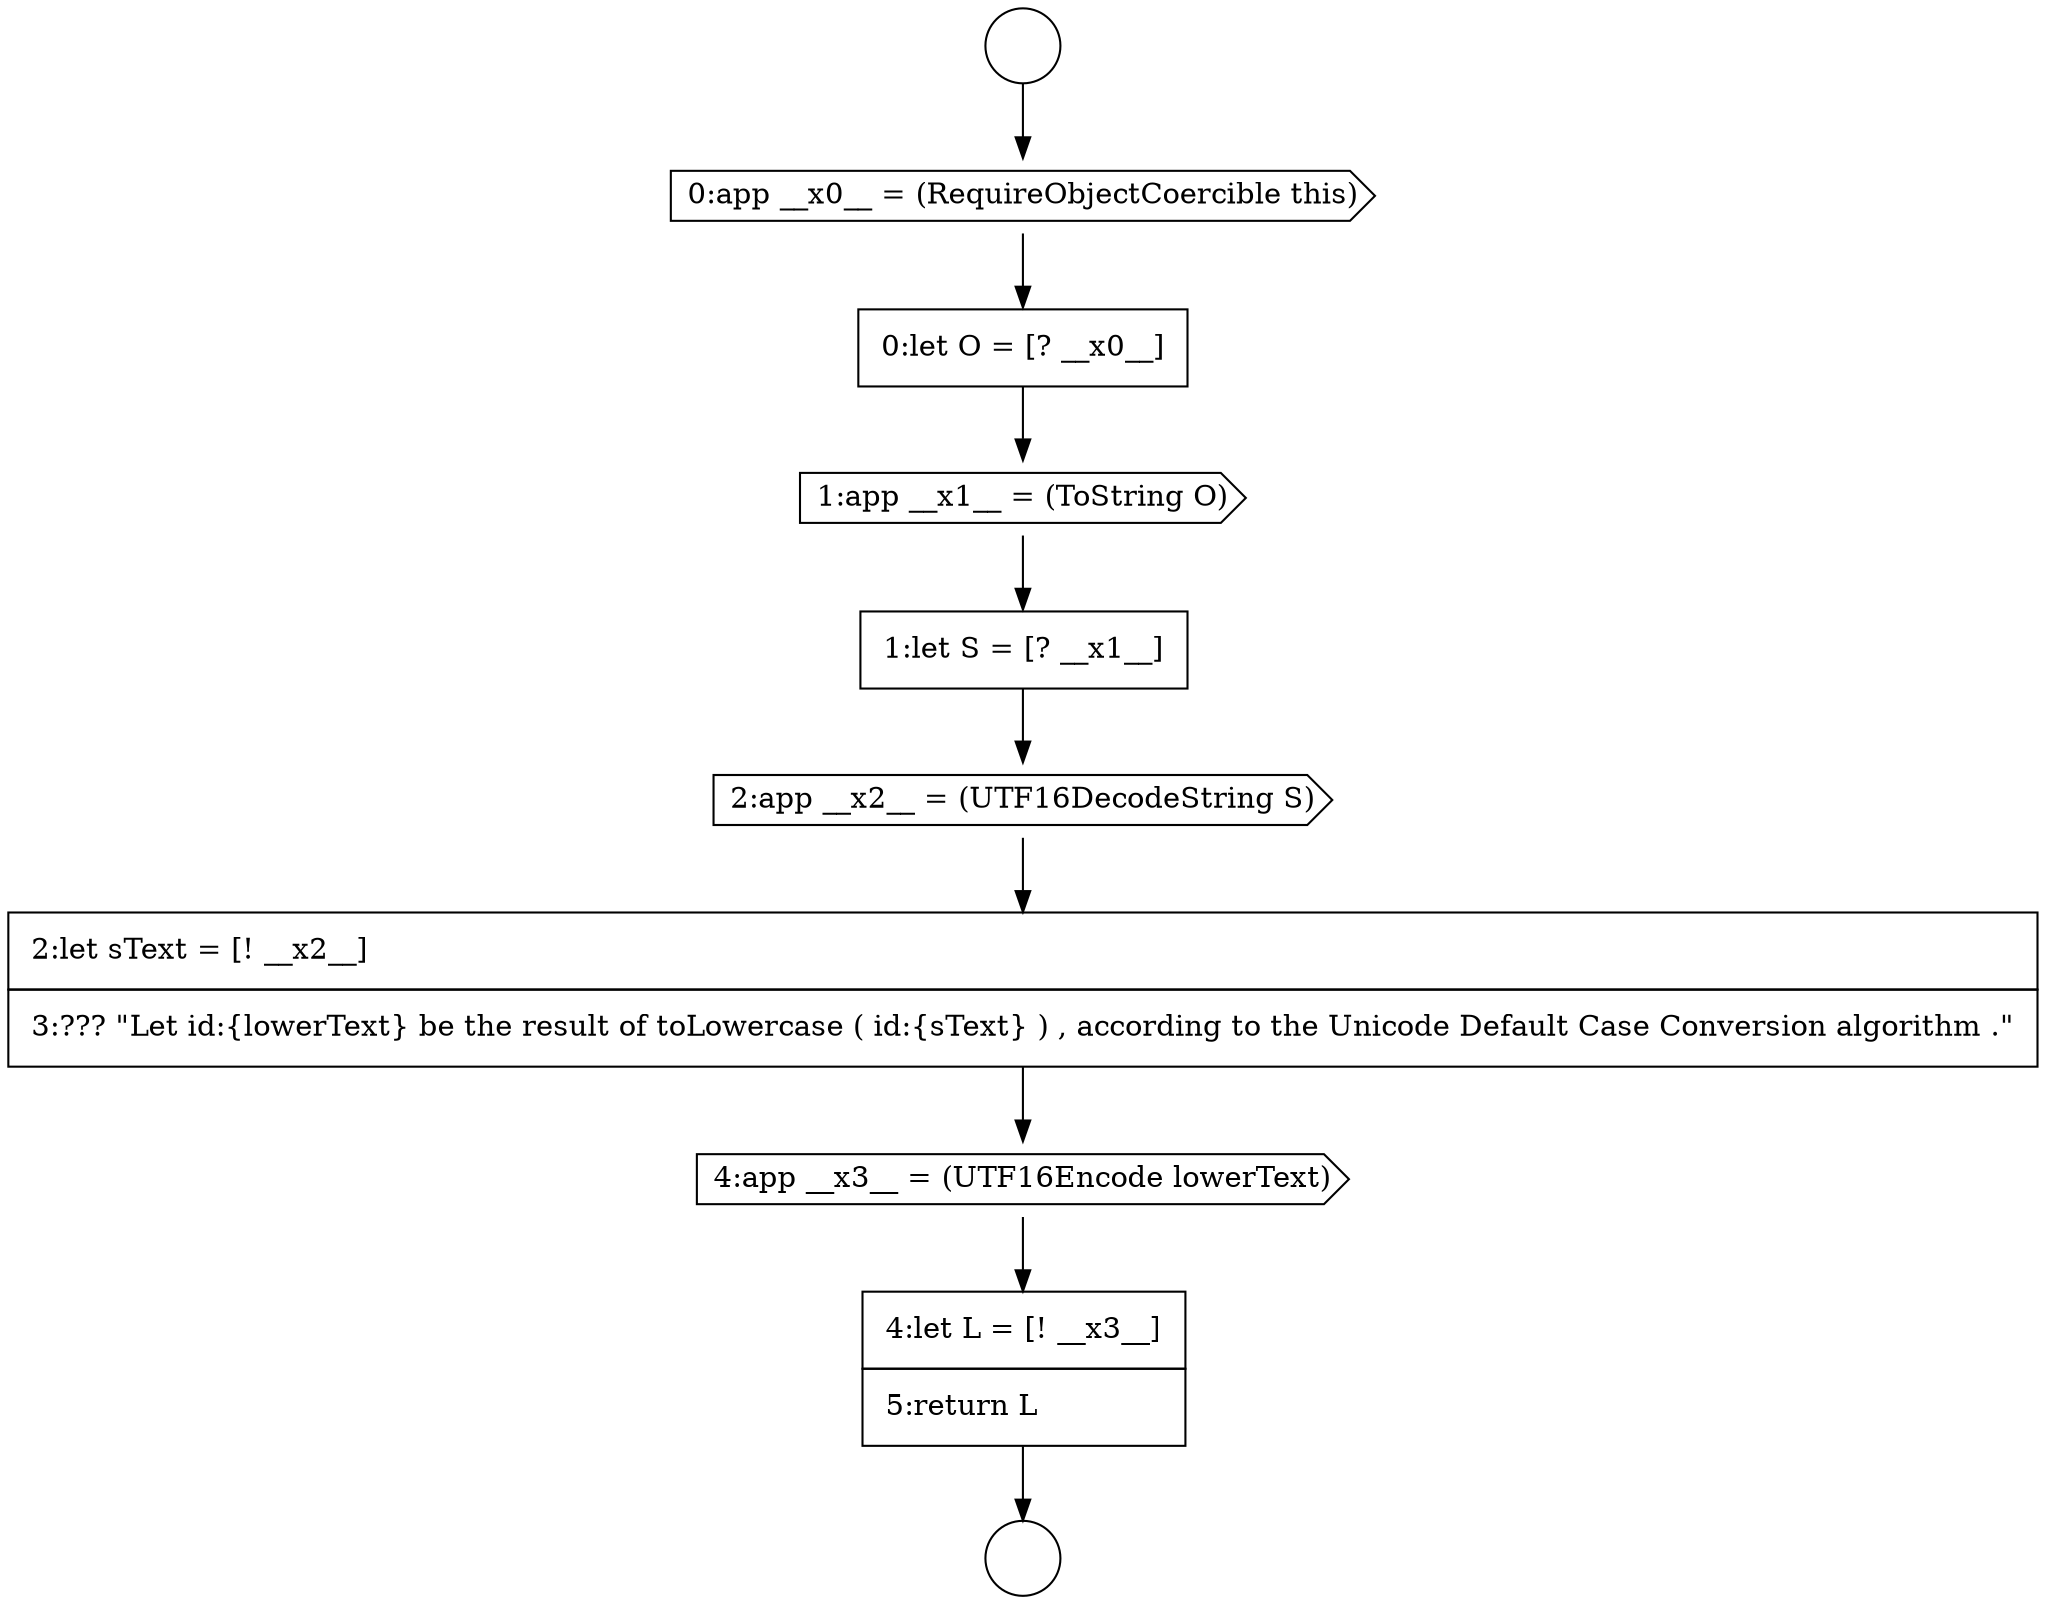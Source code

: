 digraph {
  node14066 [shape=circle label=" " color="black" fillcolor="white" style=filled]
  node14071 [shape=cds, label=<<font color="black">2:app __x2__ = (UTF16DecodeString S)</font>> color="black" fillcolor="white" style=filled]
  node14067 [shape=cds, label=<<font color="black">0:app __x0__ = (RequireObjectCoercible this)</font>> color="black" fillcolor="white" style=filled]
  node14072 [shape=none, margin=0, label=<<font color="black">
    <table border="0" cellborder="1" cellspacing="0" cellpadding="10">
      <tr><td align="left">2:let sText = [! __x2__]</td></tr>
      <tr><td align="left">3:??? &quot;Let id:{lowerText} be the result of toLowercase ( id:{sText} ) , according to the Unicode Default Case Conversion algorithm .&quot;</td></tr>
    </table>
  </font>> color="black" fillcolor="white" style=filled]
  node14074 [shape=none, margin=0, label=<<font color="black">
    <table border="0" cellborder="1" cellspacing="0" cellpadding="10">
      <tr><td align="left">4:let L = [! __x3__]</td></tr>
      <tr><td align="left">5:return L</td></tr>
    </table>
  </font>> color="black" fillcolor="white" style=filled]
  node14068 [shape=none, margin=0, label=<<font color="black">
    <table border="0" cellborder="1" cellspacing="0" cellpadding="10">
      <tr><td align="left">0:let O = [? __x0__]</td></tr>
    </table>
  </font>> color="black" fillcolor="white" style=filled]
  node14073 [shape=cds, label=<<font color="black">4:app __x3__ = (UTF16Encode lowerText)</font>> color="black" fillcolor="white" style=filled]
  node14069 [shape=cds, label=<<font color="black">1:app __x1__ = (ToString O)</font>> color="black" fillcolor="white" style=filled]
  node14065 [shape=circle label=" " color="black" fillcolor="white" style=filled]
  node14070 [shape=none, margin=0, label=<<font color="black">
    <table border="0" cellborder="1" cellspacing="0" cellpadding="10">
      <tr><td align="left">1:let S = [? __x1__]</td></tr>
    </table>
  </font>> color="black" fillcolor="white" style=filled]
  node14072 -> node14073 [ color="black"]
  node14068 -> node14069 [ color="black"]
  node14070 -> node14071 [ color="black"]
  node14074 -> node14066 [ color="black"]
  node14069 -> node14070 [ color="black"]
  node14067 -> node14068 [ color="black"]
  node14065 -> node14067 [ color="black"]
  node14073 -> node14074 [ color="black"]
  node14071 -> node14072 [ color="black"]
}
